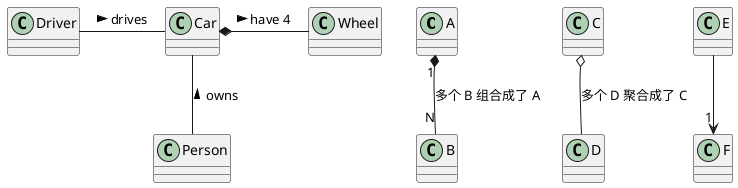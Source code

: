 @startuml "关系上的标识"

A "1" *-- "N" B : 多个 B 组合成了 A
C o-- D : 多个 D 聚合成了 C
E --> "1" F

class Car
Driver - Car : drives >
Car *- Wheel : have 4 >
Car -- Person : < owns

@enduml